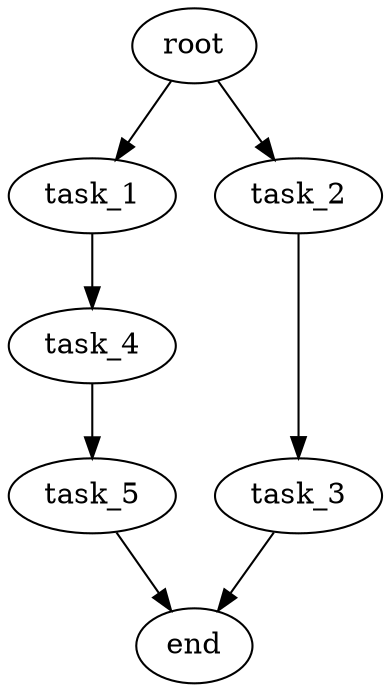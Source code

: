 digraph G {
  root [size="0.000000e+00"];
  task_1 [size="7.048673e+09"];
  task_2 [size="4.677856e+08"];
  task_3 [size="2.286704e+09"];
  task_4 [size="2.900986e+09"];
  task_5 [size="8.071218e+08"];
  end [size="0.000000e+00"];

  root -> task_1 [size="1.000000e-12"];
  root -> task_2 [size="1.000000e-12"];
  task_1 -> task_4 [size="2.900986e+08"];
  task_2 -> task_3 [size="2.286704e+08"];
  task_3 -> end [size="1.000000e-12"];
  task_4 -> task_5 [size="8.071218e+07"];
  task_5 -> end [size="1.000000e-12"];
}
